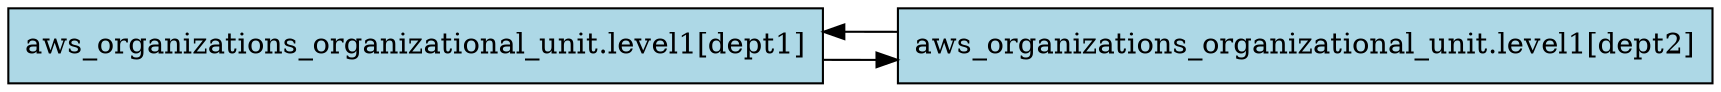 digraph terraform_cycle {
  rankdir=LR;
  node [shape=box, style=rounded];

  module_ous_aws_organizations_organizational_unit_level1_dept1_ [label="aws_organizations_organizational_unit.level1[dept1]", fillcolor=lightblue, style=filled];
  module_ous_aws_organizations_organizational_unit_level1_dept2_ [label="aws_organizations_organizational_unit.level1[dept2]", fillcolor=lightblue, style=filled];

  module_ous_aws_organizations_organizational_unit_level1_dept1_ -> module_ous_aws_organizations_organizational_unit_level1_dept2_;
  module_ous_aws_organizations_organizational_unit_level1_dept2_ -> module_ous_aws_organizations_organizational_unit_level1_dept1_;
}
